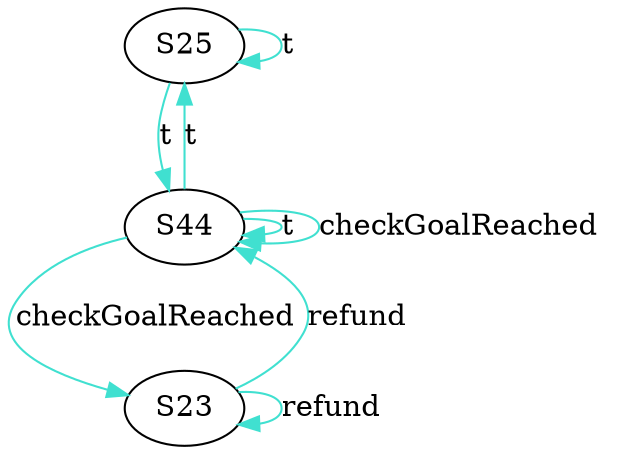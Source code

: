 digraph {

S25->S25 [label="t", style="", color="turquoise"]
S25->S44 [label="t", style="", color="turquoise"]
S44->S25 [label="t", style="", color="turquoise"]
S44->S44 [label="t", style="", color="turquoise"]
S23->S23 [label="refund", style="", color="turquoise"]
S23->S44 [label="refund", style="", color="turquoise"]
S44->S23 [label="checkGoalReached", style="", color="turquoise"]
S44->S44 [label="checkGoalReached", style="", color="turquoise"]
}